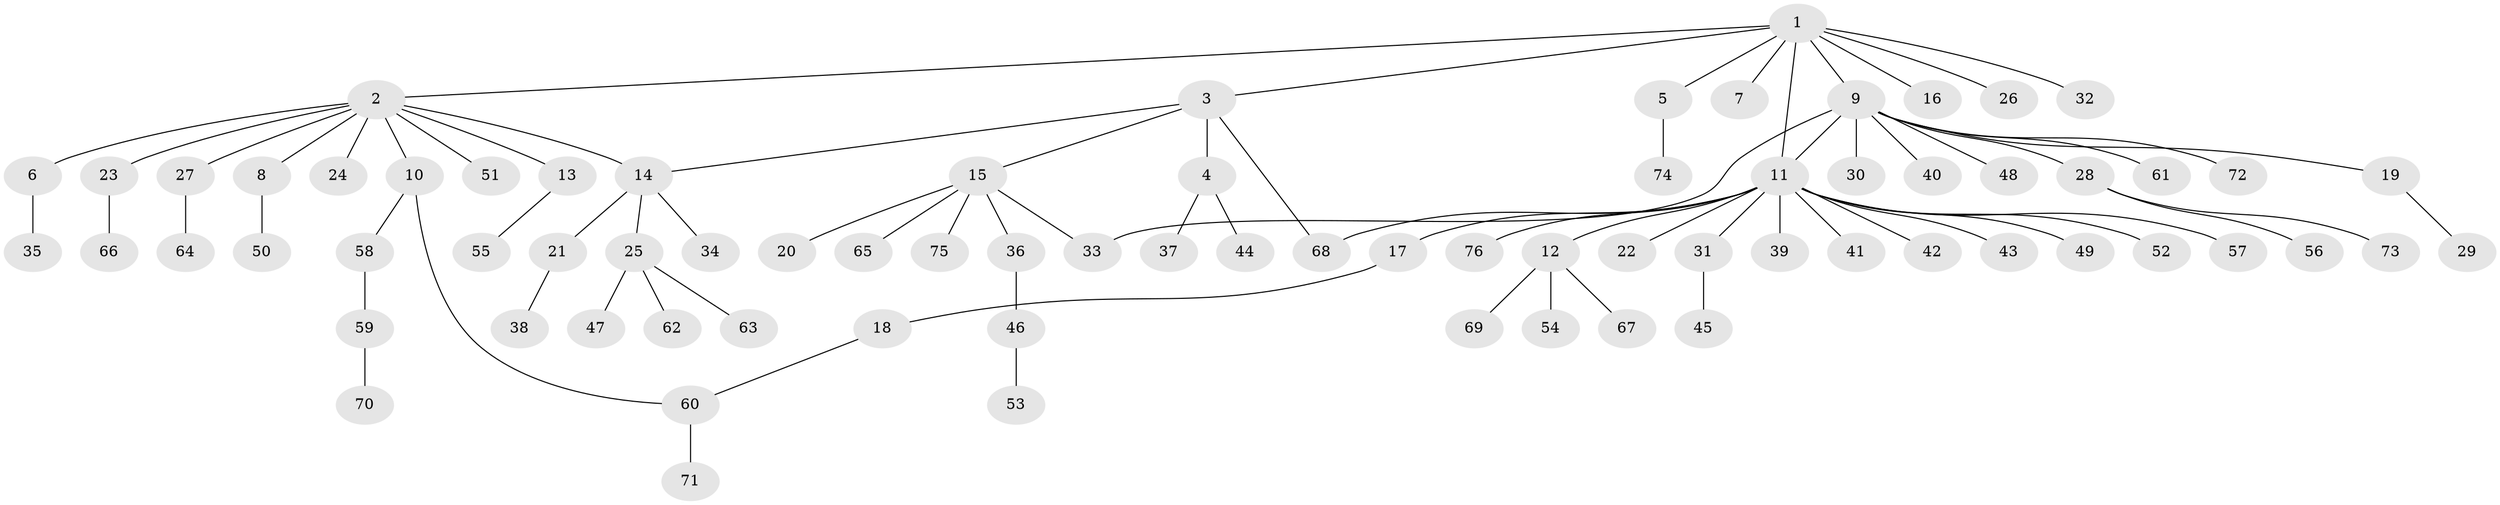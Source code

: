 // coarse degree distribution, {1: 0.9090909090909091, 11: 0.09090909090909091}
// Generated by graph-tools (version 1.1) at 2025/50/03/04/25 21:50:57]
// undirected, 76 vertices, 80 edges
graph export_dot {
graph [start="1"]
  node [color=gray90,style=filled];
  1;
  2;
  3;
  4;
  5;
  6;
  7;
  8;
  9;
  10;
  11;
  12;
  13;
  14;
  15;
  16;
  17;
  18;
  19;
  20;
  21;
  22;
  23;
  24;
  25;
  26;
  27;
  28;
  29;
  30;
  31;
  32;
  33;
  34;
  35;
  36;
  37;
  38;
  39;
  40;
  41;
  42;
  43;
  44;
  45;
  46;
  47;
  48;
  49;
  50;
  51;
  52;
  53;
  54;
  55;
  56;
  57;
  58;
  59;
  60;
  61;
  62;
  63;
  64;
  65;
  66;
  67;
  68;
  69;
  70;
  71;
  72;
  73;
  74;
  75;
  76;
  1 -- 2;
  1 -- 3;
  1 -- 5;
  1 -- 7;
  1 -- 9;
  1 -- 11;
  1 -- 16;
  1 -- 26;
  1 -- 32;
  2 -- 6;
  2 -- 8;
  2 -- 10;
  2 -- 13;
  2 -- 14;
  2 -- 23;
  2 -- 24;
  2 -- 27;
  2 -- 51;
  3 -- 4;
  3 -- 14;
  3 -- 15;
  3 -- 68;
  4 -- 37;
  4 -- 44;
  5 -- 74;
  6 -- 35;
  8 -- 50;
  9 -- 11;
  9 -- 19;
  9 -- 28;
  9 -- 30;
  9 -- 33;
  9 -- 40;
  9 -- 48;
  9 -- 61;
  9 -- 72;
  10 -- 58;
  10 -- 60;
  11 -- 12;
  11 -- 17;
  11 -- 22;
  11 -- 31;
  11 -- 39;
  11 -- 41;
  11 -- 42;
  11 -- 43;
  11 -- 49;
  11 -- 52;
  11 -- 57;
  11 -- 68;
  11 -- 76;
  12 -- 54;
  12 -- 67;
  12 -- 69;
  13 -- 55;
  14 -- 21;
  14 -- 25;
  14 -- 34;
  15 -- 20;
  15 -- 33;
  15 -- 36;
  15 -- 65;
  15 -- 75;
  17 -- 18;
  18 -- 60;
  19 -- 29;
  21 -- 38;
  23 -- 66;
  25 -- 47;
  25 -- 62;
  25 -- 63;
  27 -- 64;
  28 -- 56;
  28 -- 73;
  31 -- 45;
  36 -- 46;
  46 -- 53;
  58 -- 59;
  59 -- 70;
  60 -- 71;
}
